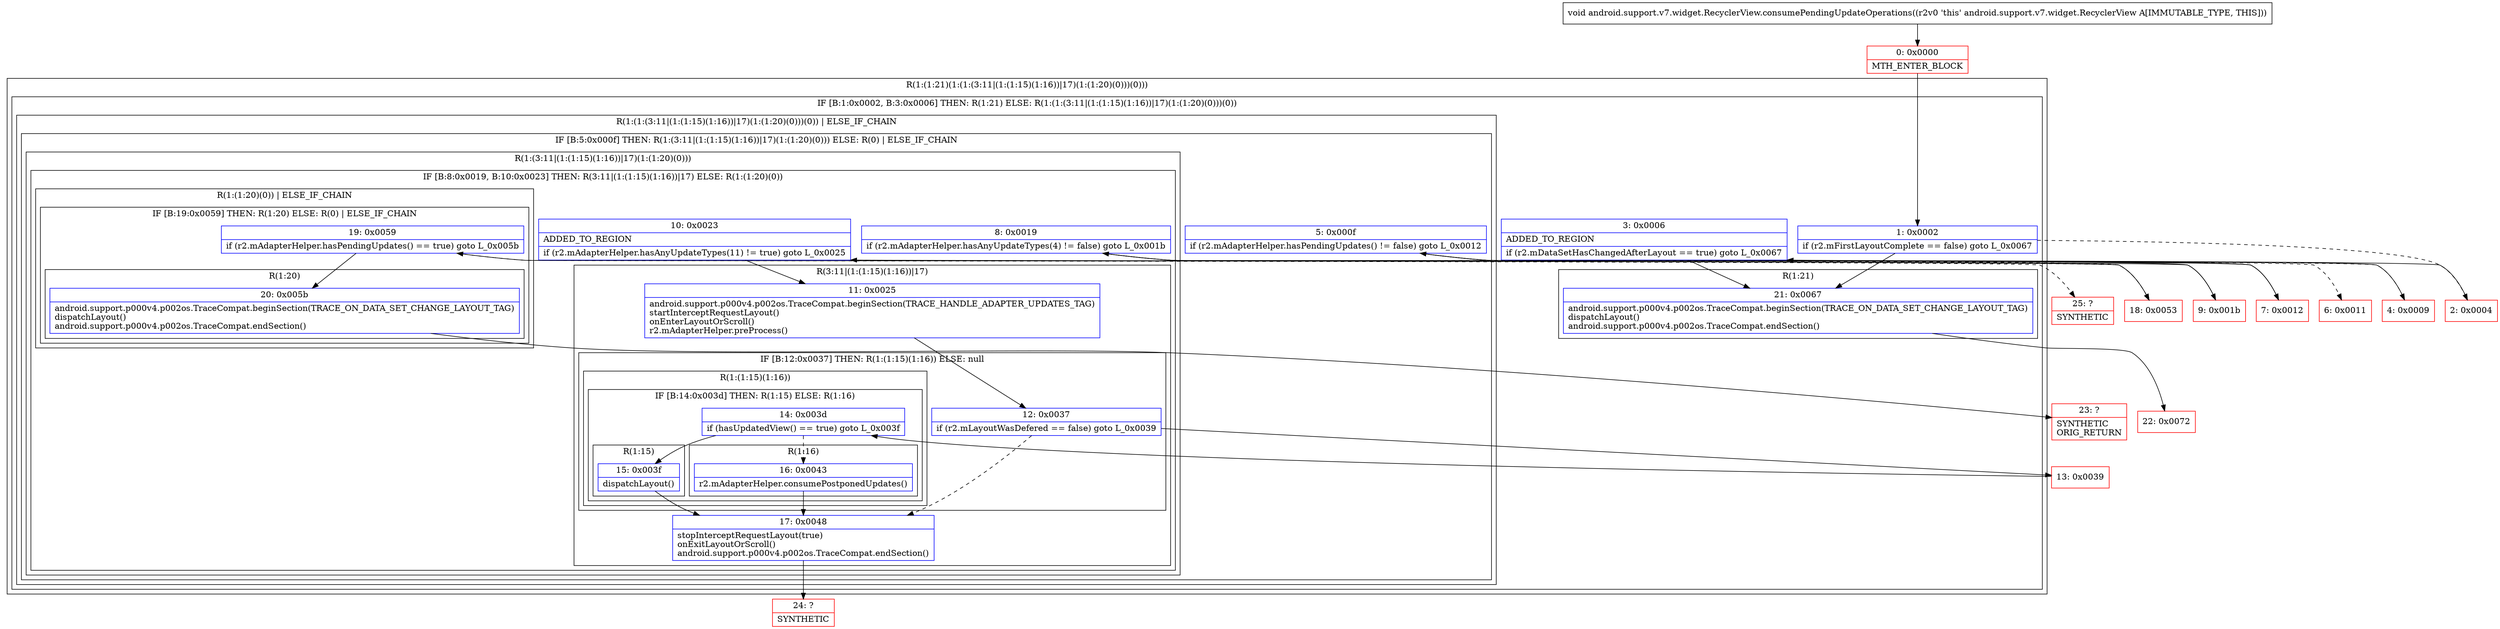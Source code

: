 digraph "CFG forandroid.support.v7.widget.RecyclerView.consumePendingUpdateOperations()V" {
subgraph cluster_Region_1010533641 {
label = "R(1:(1:21)(1:(1:(3:11|(1:(1:15)(1:16))|17)(1:(1:20)(0)))(0)))";
node [shape=record,color=blue];
subgraph cluster_IfRegion_1142139746 {
label = "IF [B:1:0x0002, B:3:0x0006] THEN: R(1:21) ELSE: R(1:(1:(3:11|(1:(1:15)(1:16))|17)(1:(1:20)(0)))(0))";
node [shape=record,color=blue];
Node_1 [shape=record,label="{1\:\ 0x0002|if (r2.mFirstLayoutComplete == false) goto L_0x0067\l}"];
Node_3 [shape=record,label="{3\:\ 0x0006|ADDED_TO_REGION\l|if (r2.mDataSetHasChangedAfterLayout == true) goto L_0x0067\l}"];
subgraph cluster_Region_1436572854 {
label = "R(1:21)";
node [shape=record,color=blue];
Node_21 [shape=record,label="{21\:\ 0x0067|android.support.p000v4.p002os.TraceCompat.beginSection(TRACE_ON_DATA_SET_CHANGE_LAYOUT_TAG)\ldispatchLayout()\landroid.support.p000v4.p002os.TraceCompat.endSection()\l}"];
}
subgraph cluster_Region_134153261 {
label = "R(1:(1:(3:11|(1:(1:15)(1:16))|17)(1:(1:20)(0)))(0)) | ELSE_IF_CHAIN\l";
node [shape=record,color=blue];
subgraph cluster_IfRegion_1728895510 {
label = "IF [B:5:0x000f] THEN: R(1:(3:11|(1:(1:15)(1:16))|17)(1:(1:20)(0))) ELSE: R(0) | ELSE_IF_CHAIN\l";
node [shape=record,color=blue];
Node_5 [shape=record,label="{5\:\ 0x000f|if (r2.mAdapterHelper.hasPendingUpdates() != false) goto L_0x0012\l}"];
subgraph cluster_Region_1042101550 {
label = "R(1:(3:11|(1:(1:15)(1:16))|17)(1:(1:20)(0)))";
node [shape=record,color=blue];
subgraph cluster_IfRegion_1762626487 {
label = "IF [B:8:0x0019, B:10:0x0023] THEN: R(3:11|(1:(1:15)(1:16))|17) ELSE: R(1:(1:20)(0))";
node [shape=record,color=blue];
Node_8 [shape=record,label="{8\:\ 0x0019|if (r2.mAdapterHelper.hasAnyUpdateTypes(4) != false) goto L_0x001b\l}"];
Node_10 [shape=record,label="{10\:\ 0x0023|ADDED_TO_REGION\l|if (r2.mAdapterHelper.hasAnyUpdateTypes(11) != true) goto L_0x0025\l}"];
subgraph cluster_Region_372122839 {
label = "R(3:11|(1:(1:15)(1:16))|17)";
node [shape=record,color=blue];
Node_11 [shape=record,label="{11\:\ 0x0025|android.support.p000v4.p002os.TraceCompat.beginSection(TRACE_HANDLE_ADAPTER_UPDATES_TAG)\lstartInterceptRequestLayout()\lonEnterLayoutOrScroll()\lr2.mAdapterHelper.preProcess()\l}"];
subgraph cluster_IfRegion_393449582 {
label = "IF [B:12:0x0037] THEN: R(1:(1:15)(1:16)) ELSE: null";
node [shape=record,color=blue];
Node_12 [shape=record,label="{12\:\ 0x0037|if (r2.mLayoutWasDefered == false) goto L_0x0039\l}"];
subgraph cluster_Region_1083208683 {
label = "R(1:(1:15)(1:16))";
node [shape=record,color=blue];
subgraph cluster_IfRegion_1431767677 {
label = "IF [B:14:0x003d] THEN: R(1:15) ELSE: R(1:16)";
node [shape=record,color=blue];
Node_14 [shape=record,label="{14\:\ 0x003d|if (hasUpdatedView() == true) goto L_0x003f\l}"];
subgraph cluster_Region_842568860 {
label = "R(1:15)";
node [shape=record,color=blue];
Node_15 [shape=record,label="{15\:\ 0x003f|dispatchLayout()\l}"];
}
subgraph cluster_Region_969114197 {
label = "R(1:16)";
node [shape=record,color=blue];
Node_16 [shape=record,label="{16\:\ 0x0043|r2.mAdapterHelper.consumePostponedUpdates()\l}"];
}
}
}
}
Node_17 [shape=record,label="{17\:\ 0x0048|stopInterceptRequestLayout(true)\lonExitLayoutOrScroll()\landroid.support.p000v4.p002os.TraceCompat.endSection()\l}"];
}
subgraph cluster_Region_2056233389 {
label = "R(1:(1:20)(0)) | ELSE_IF_CHAIN\l";
node [shape=record,color=blue];
subgraph cluster_IfRegion_392579171 {
label = "IF [B:19:0x0059] THEN: R(1:20) ELSE: R(0) | ELSE_IF_CHAIN\l";
node [shape=record,color=blue];
Node_19 [shape=record,label="{19\:\ 0x0059|if (r2.mAdapterHelper.hasPendingUpdates() == true) goto L_0x005b\l}"];
subgraph cluster_Region_1628222055 {
label = "R(1:20)";
node [shape=record,color=blue];
Node_20 [shape=record,label="{20\:\ 0x005b|android.support.p000v4.p002os.TraceCompat.beginSection(TRACE_ON_DATA_SET_CHANGE_LAYOUT_TAG)\ldispatchLayout()\landroid.support.p000v4.p002os.TraceCompat.endSection()\l}"];
}
subgraph cluster_Region_1157121337 {
label = "R(0)";
node [shape=record,color=blue];
}
}
}
}
}
subgraph cluster_Region_1132267202 {
label = "R(0)";
node [shape=record,color=blue];
}
}
}
}
}
Node_0 [shape=record,color=red,label="{0\:\ 0x0000|MTH_ENTER_BLOCK\l}"];
Node_2 [shape=record,color=red,label="{2\:\ 0x0004}"];
Node_4 [shape=record,color=red,label="{4\:\ 0x0009}"];
Node_6 [shape=record,color=red,label="{6\:\ 0x0011}"];
Node_7 [shape=record,color=red,label="{7\:\ 0x0012}"];
Node_9 [shape=record,color=red,label="{9\:\ 0x001b}"];
Node_13 [shape=record,color=red,label="{13\:\ 0x0039}"];
Node_18 [shape=record,color=red,label="{18\:\ 0x0053}"];
Node_22 [shape=record,color=red,label="{22\:\ 0x0072}"];
Node_23 [shape=record,color=red,label="{23\:\ ?|SYNTHETIC\lORIG_RETURN\l}"];
Node_24 [shape=record,color=red,label="{24\:\ ?|SYNTHETIC\l}"];
Node_25 [shape=record,color=red,label="{25\:\ ?|SYNTHETIC\l}"];
MethodNode[shape=record,label="{void android.support.v7.widget.RecyclerView.consumePendingUpdateOperations((r2v0 'this' android.support.v7.widget.RecyclerView A[IMMUTABLE_TYPE, THIS])) }"];
MethodNode -> Node_0;
Node_1 -> Node_2[style=dashed];
Node_1 -> Node_21;
Node_3 -> Node_4[style=dashed];
Node_3 -> Node_21;
Node_21 -> Node_22;
Node_5 -> Node_6[style=dashed];
Node_5 -> Node_7;
Node_8 -> Node_9;
Node_8 -> Node_18[style=dashed];
Node_10 -> Node_11;
Node_10 -> Node_18[style=dashed];
Node_11 -> Node_12;
Node_12 -> Node_13;
Node_12 -> Node_17[style=dashed];
Node_14 -> Node_15;
Node_14 -> Node_16[style=dashed];
Node_15 -> Node_17;
Node_16 -> Node_17;
Node_17 -> Node_24;
Node_19 -> Node_20;
Node_19 -> Node_25[style=dashed];
Node_20 -> Node_23;
Node_0 -> Node_1;
Node_2 -> Node_3;
Node_4 -> Node_5;
Node_7 -> Node_8;
Node_9 -> Node_10;
Node_13 -> Node_14;
Node_18 -> Node_19;
}

